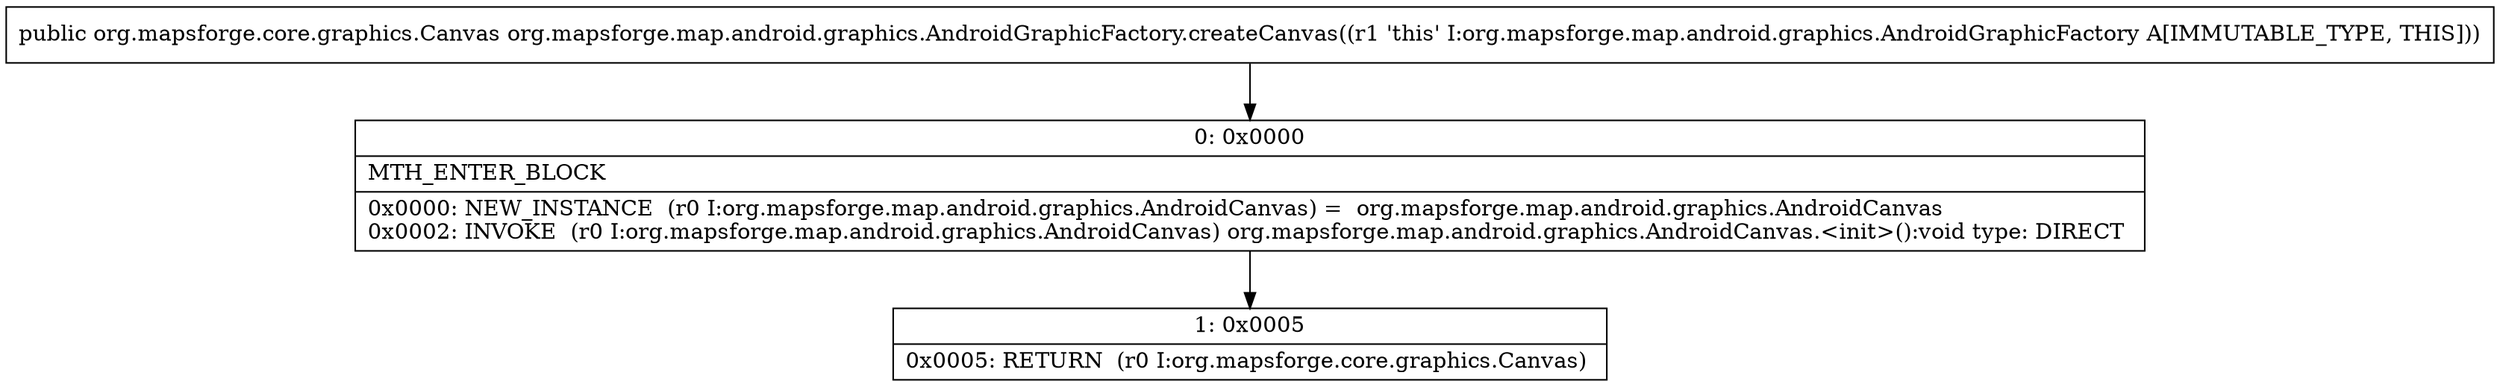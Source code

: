 digraph "CFG fororg.mapsforge.map.android.graphics.AndroidGraphicFactory.createCanvas()Lorg\/mapsforge\/core\/graphics\/Canvas;" {
Node_0 [shape=record,label="{0\:\ 0x0000|MTH_ENTER_BLOCK\l|0x0000: NEW_INSTANCE  (r0 I:org.mapsforge.map.android.graphics.AndroidCanvas) =  org.mapsforge.map.android.graphics.AndroidCanvas \l0x0002: INVOKE  (r0 I:org.mapsforge.map.android.graphics.AndroidCanvas) org.mapsforge.map.android.graphics.AndroidCanvas.\<init\>():void type: DIRECT \l}"];
Node_1 [shape=record,label="{1\:\ 0x0005|0x0005: RETURN  (r0 I:org.mapsforge.core.graphics.Canvas) \l}"];
MethodNode[shape=record,label="{public org.mapsforge.core.graphics.Canvas org.mapsforge.map.android.graphics.AndroidGraphicFactory.createCanvas((r1 'this' I:org.mapsforge.map.android.graphics.AndroidGraphicFactory A[IMMUTABLE_TYPE, THIS])) }"];
MethodNode -> Node_0;
Node_0 -> Node_1;
}

